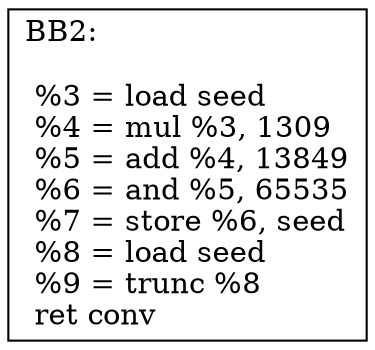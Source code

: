 digraph "CFG for 'Rand' function" {
BB2 [shape=record,
    label="{BB2:\l\l
             %3 = load seed\l
             %4 = mul %3, 1309\l
             %5 = add %4, 13849\l
             %6 = and %5, 65535\l
             %7 = store %6, seed\l
             %8 = load seed\l
             %9 = trunc %8\l
             ret conv\l
             }"];
}